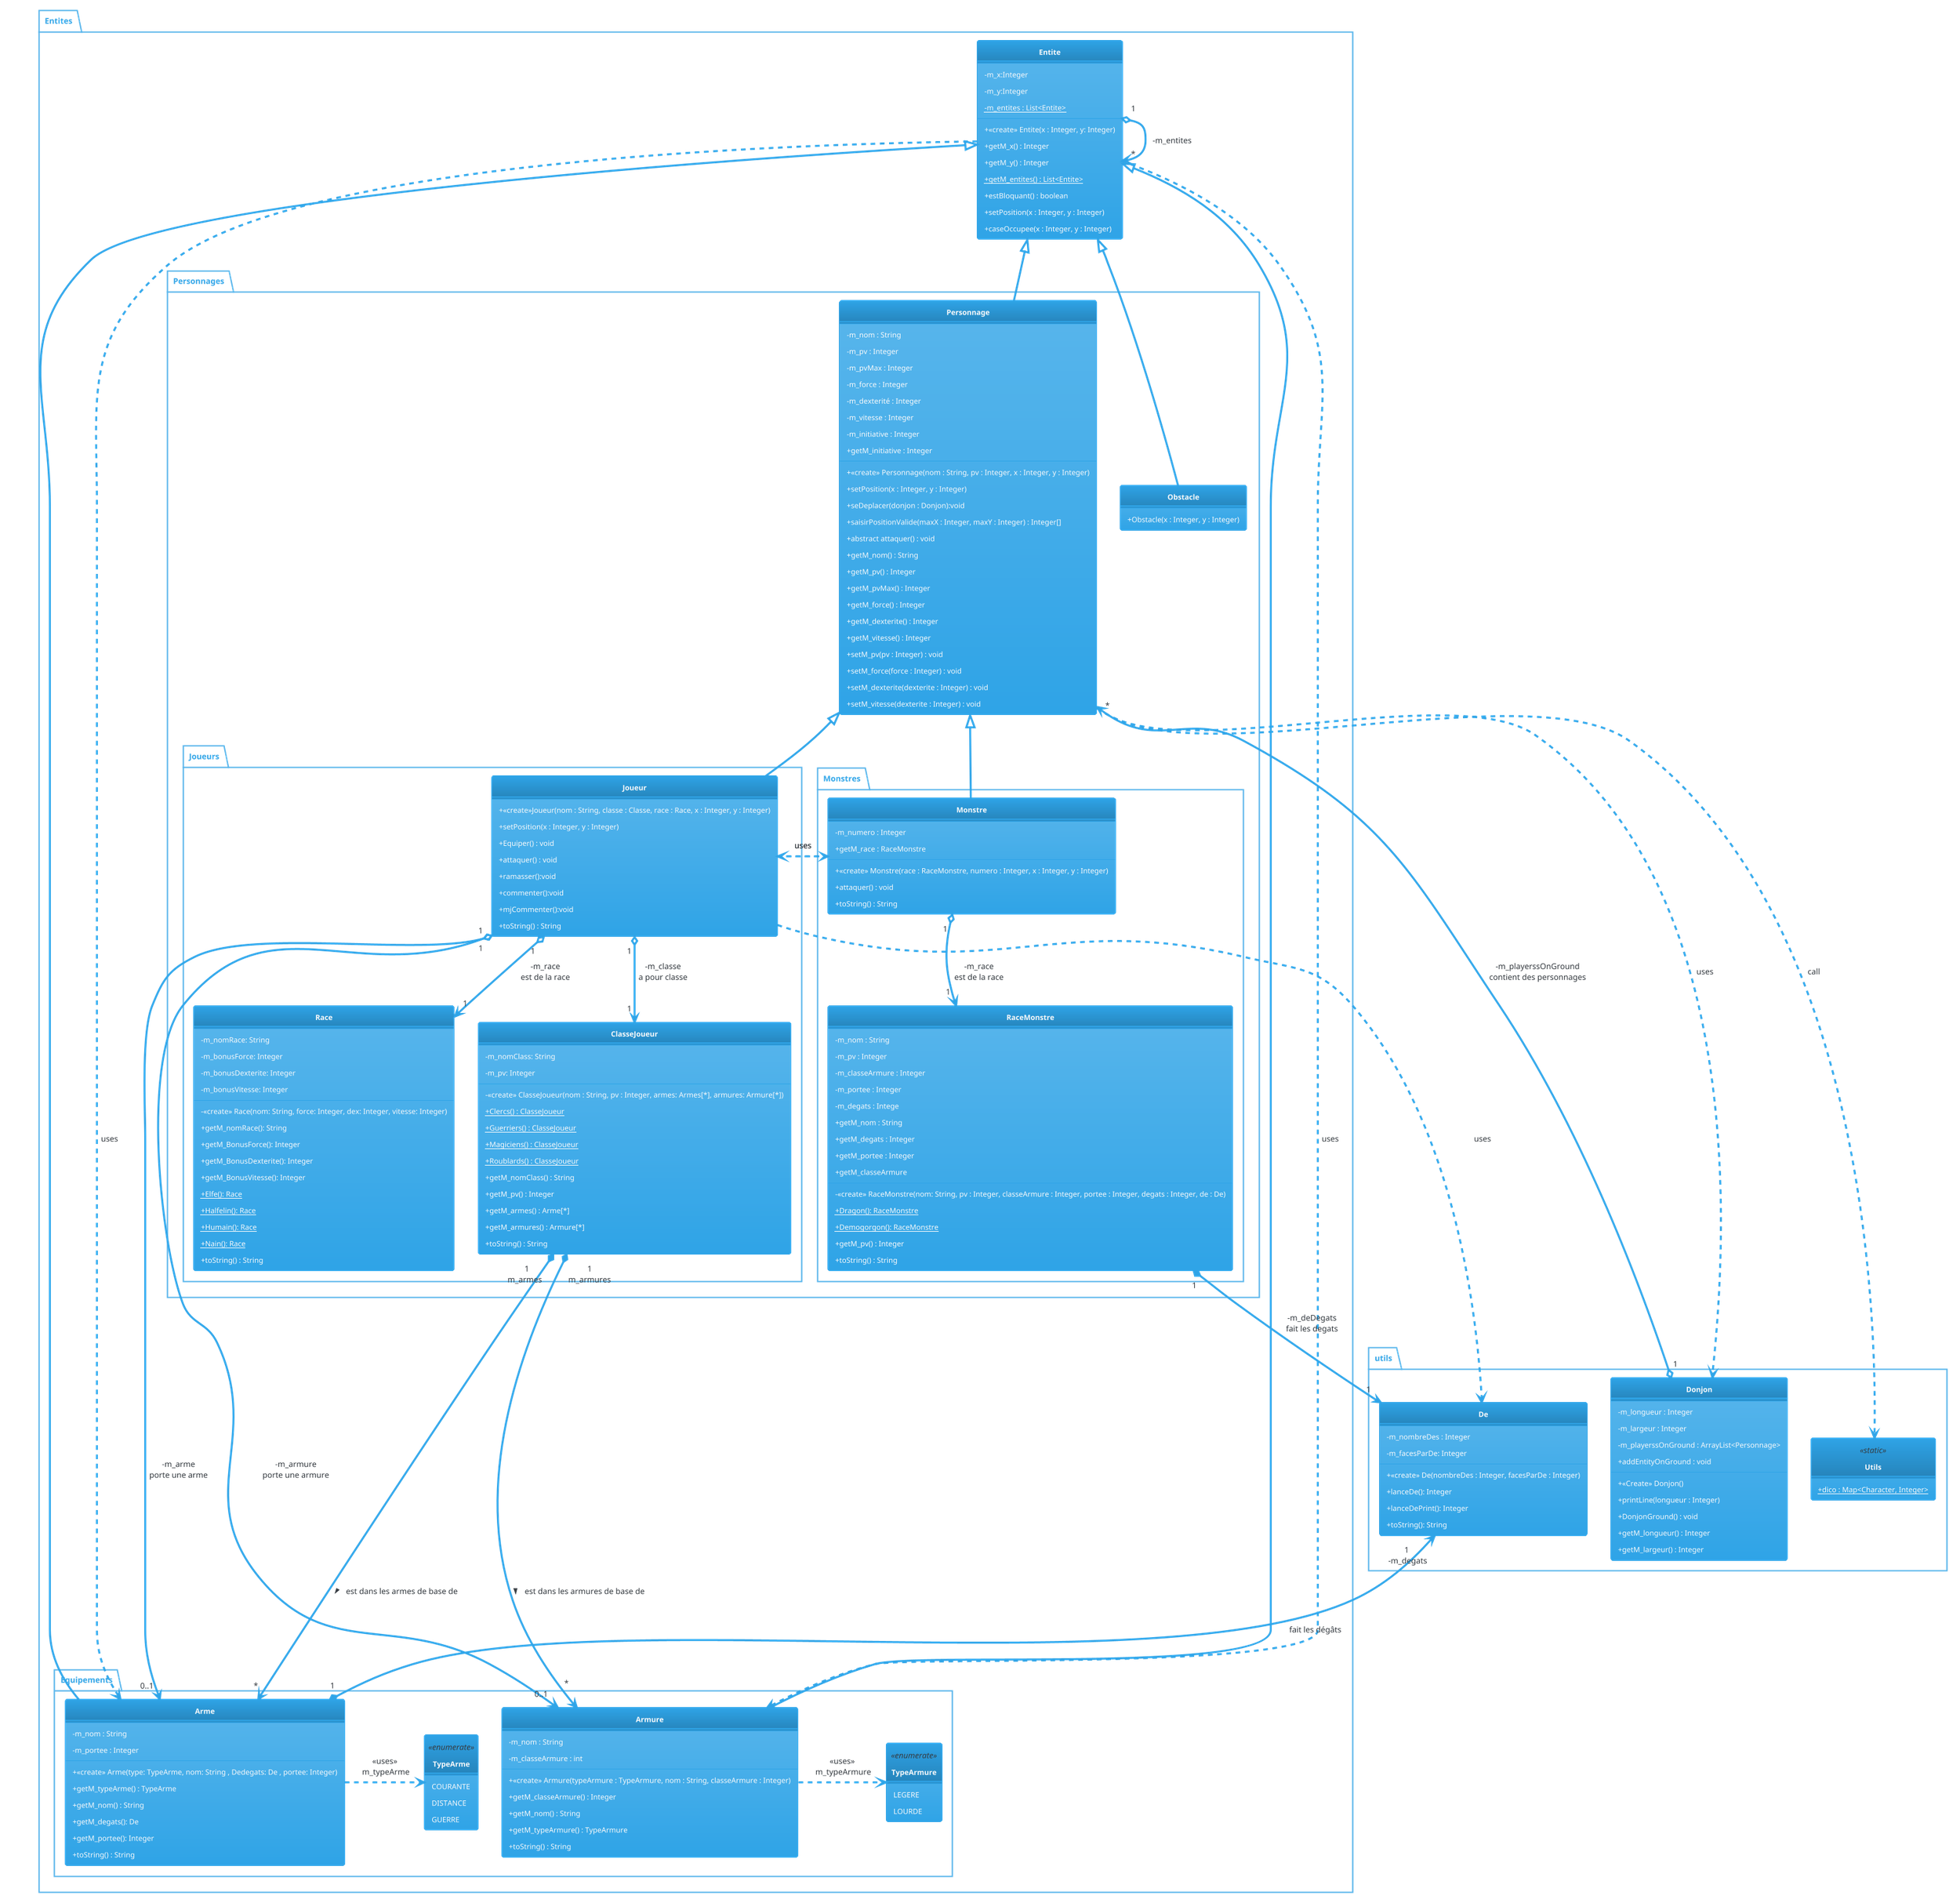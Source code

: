 @startuml
'https://plantuml.com/use-case-diagram
!theme cerulean
skinparam style strictuml
skinparam classFontStyle Bold
skinparam classAttributeIconSize 0
hide empty members

package Entites{
    class Entite{
        - m_x:Integer
        - m_y:Integer
        - {static} m_entites : List<Entite>
        + <<create>> Entite(x : Integer, y: Integer)
        + getM_x() : Integer
        + getM_y() : Integer
        + {static} getM_entites() : List<Entite>
        + estBloquant() : boolean
        + setPosition(x : Integer, y : Integer)
        + caseOccupee(x : Integer, y : Integer)
    }

    package Equipements
    {

        ' Class Arme
      class Arme{
        - m_nom : String
        - m_portee : Integer
        + <<create>> Arme(type: TypeArme, nom: String , Dedegats: De , portee: Integer)
        + getM_typeArme() : TypeArme
        + getM_nom() : String
        + getM_degats(): De
        + getM_portee(): Integer
        + toString() : String
      }
      enum TypeArme <<enumerate>>
      {
        COURANTE
        DISTANCE
        GUERRE
      }
      ' Class Armure
      class Armure{
        -m_nom : String
        - m_classeArmure : int
        + <<create>> Armure(typeArmure : TypeArmure, nom : String, classeArmure : Integer)
        + getM_classeArmure() : Integer
        + getM_nom() : String
        + getM_typeArmure() : TypeArmure
        + toString() : String
      }

      enum TypeArmure <<enumerate>>
      {
        LEGERE
        LOURDE
      }
    }

    package Personnages {
        class Personnage{
            -m_nom : String
            -m_pv : Integer
            -m_pvMax : Integer
            -m_force : Integer
            -m_dexterité : Integer
            -m_vitesse : Integer
            -m_initiative : Integer
            + <<create>> Personnage(nom : String, pv : Integer, x : Integer, y : Integer)
            + setPosition(x : Integer, y : Integer)
            + seDeplacer(donjon : Donjon):void
            + saisirPositionValide(maxX : Integer, maxY : Integer) : Integer[]
            + abstract attaquer() : void
            + getM_nom() : String
            + getM_pv() : Integer
            + getM_pvMax() : Integer
            + getM_force() : Integer
            + getM_dexterite() : Integer
            + getM_vitesse() : Integer
            + getM_initiative : Integer
            + setM_pv(pv : Integer) : void
            + setM_force(force : Integer) : void
            + setM_dexterite(dexterite : Integer) : void
            + setM_vitesse(dexterite : Integer) : void

        }
        package Joueurs {
            class Joueur{
                +<<create>>Joueur(nom : String, classe : Classe, race : Race, x : Integer, y : Integer)
                +setPosition(x : Integer, y : Integer)
                +Equiper() : void
                +attaquer() : void
                +ramasser():void
                +commenter():void
                +mjCommenter():void
                +toString() : String
            }

            class ClasseJoueur {
               - m_nomClass: String
               - m_pv: Integer
               - <<create>> ClasseJoueur(nom : String, pv : Integer, armes: Armes[*], armures: Armure[*])
               + {static} Clercs() : ClasseJoueur
               + {static} Guerriers() : ClasseJoueur
               + {static} Magiciens() : ClasseJoueur
               + {static} Roublards() : ClasseJoueur
               + getM_nomClass() : String
               + getM_pv() : Integer
               + getM_armes() : Arme[*]
               + getM_armures() : Armure[*]
               + toString() : String
            }

            class Race {
              - m_nomRace: String
              - m_bonusForce: Integer
              - m_bonusDexterite: Integer
              - m_bonusVitesse: Integer
              - <<create>> Race(nom: String, force: Integer, dex: Integer, vitesse: Integer)
              + getM_nomRace(): String
              + getM_BonusForce(): Integer
              + getM_BonusDexterite(): Integer
              + getM_BonusVitesse(): Integer
              + {static} Elfe(): Race
              + {static} Halfelin(): Race
              + {static} Humain(): Race
              + {static} Nain(): Race
              + toString() : String
            }
        }
        package Monstres {
            class Monstre {
                - m_numero : Integer
                + <<create>> Monstre(race : RaceMonstre, numero : Integer, x : Integer, y : Integer)
                + attaquer() : void
                + getM_race : RaceMonstre
                + toString() : String
            }

            class RaceMonstre {
                - m_nom : String
                - m_pv : Integer
                - m_classeArmure : Integer
                - m_portee : Integer
                - m_degats : Intege
                - <<create>> RaceMonstre(nom: String, pv : Integer, classeArmure : Integer, portee : Integer, degats : Integer, de : De)
                + {static} Dragon(): RaceMonstre
                + {static} Demogorgon(): RaceMonstre
                + getM_pv() : Integer
                + getM_nom : String
                + getM_degats : Integer
                + getM_portee : Integer
                + getM_classeArmure
                + toString() : String
            }
        }

        class Obstacle {
            + Obstacle(x : Integer, y : Integer)
        }
    }
}
package utils
{
  class Donjon{
    - m_longueur : Integer
    - m_largeur : Integer
    - m_playerssOnGround : ArrayList<Personnage>
    + <<Create>> Donjon()
    + addEntityOnGround : void
    + printLine(longueur : Integer)
    + DonjonGround() : void
    + getM_longueur() : Integer
    + getM_largeur() : Integer
  }

  class Utils <<static>>{
    + {static} dico : Map<Character, Integer>
  }
  class De
  {
    - m_nombreDes : Integer
    - m_facesParDe: Integer
    + <<create>> De(nombreDes : Integer, facesParDe : Integer)
    + lanceDe(): Integer
    + lanceDePrint(): Integer
    + toString(): String
  }
}

' Relations de Personnage
Personnage <|-- Joueur
Personnage <|-- Monstre
Personnage .> Donjon : "uses"
Personnage .> Utils : "«call»"

' Relations de Entite
Entite <|-- Personnage
Entite <|-- Arme
Entite <|-- Armure
Entite <|-- Obstacle
Entite "1" o--> "*" Entite : -m_entites
Entite ..> Arme : "uses"
Entite ..> Armure : "uses"


' Relations de ClasseJoueur
ClasseJoueur "1\nm_armes  " *----> "*" Arme:est dans les armes de base de >
ClasseJoueur "1\nm_armures" *----> "*\n" Armure : est dans les armures de base de >

' Relations de Joueur

Joueur "1" o--> "0..1" Arme : -m_arme\nporte une arme
Joueur "1" o--> "0..1" Armure : -m_armure\nporte une armure
Joueur "1" o--> "1" Race : -m_race\nest de la race
Joueur "1" o--> "1" ClasseJoueur : -m_classe\na pour classe
Joueur ..> De : "uses"
Joueur ..> Monstre : "uses"

' Relations de Monstre
Monstre "1" o--> "1" RaceMonstre : -m_race\nest de la race
Monstre ..> Joueur : "uses"

' Relations de RaceMonstre
RaceMonstre "1" *--> "1" De : -m_deDegats\nfait les degats

' Class Arme Relations
Arme .> TypeArme : "«uses»\n m_typeArme"
Arme "1" *--> "1\n -m_degats" De : fait les dégâts
' Class Armure Relations
Armure .> TypeArmure : "«uses»\n m_typeArmure"

' Class Donjon Relations
Donjon "1" o--> "*" Personnage : -m_playerssOnGround\ncontient des personnages

@enduml